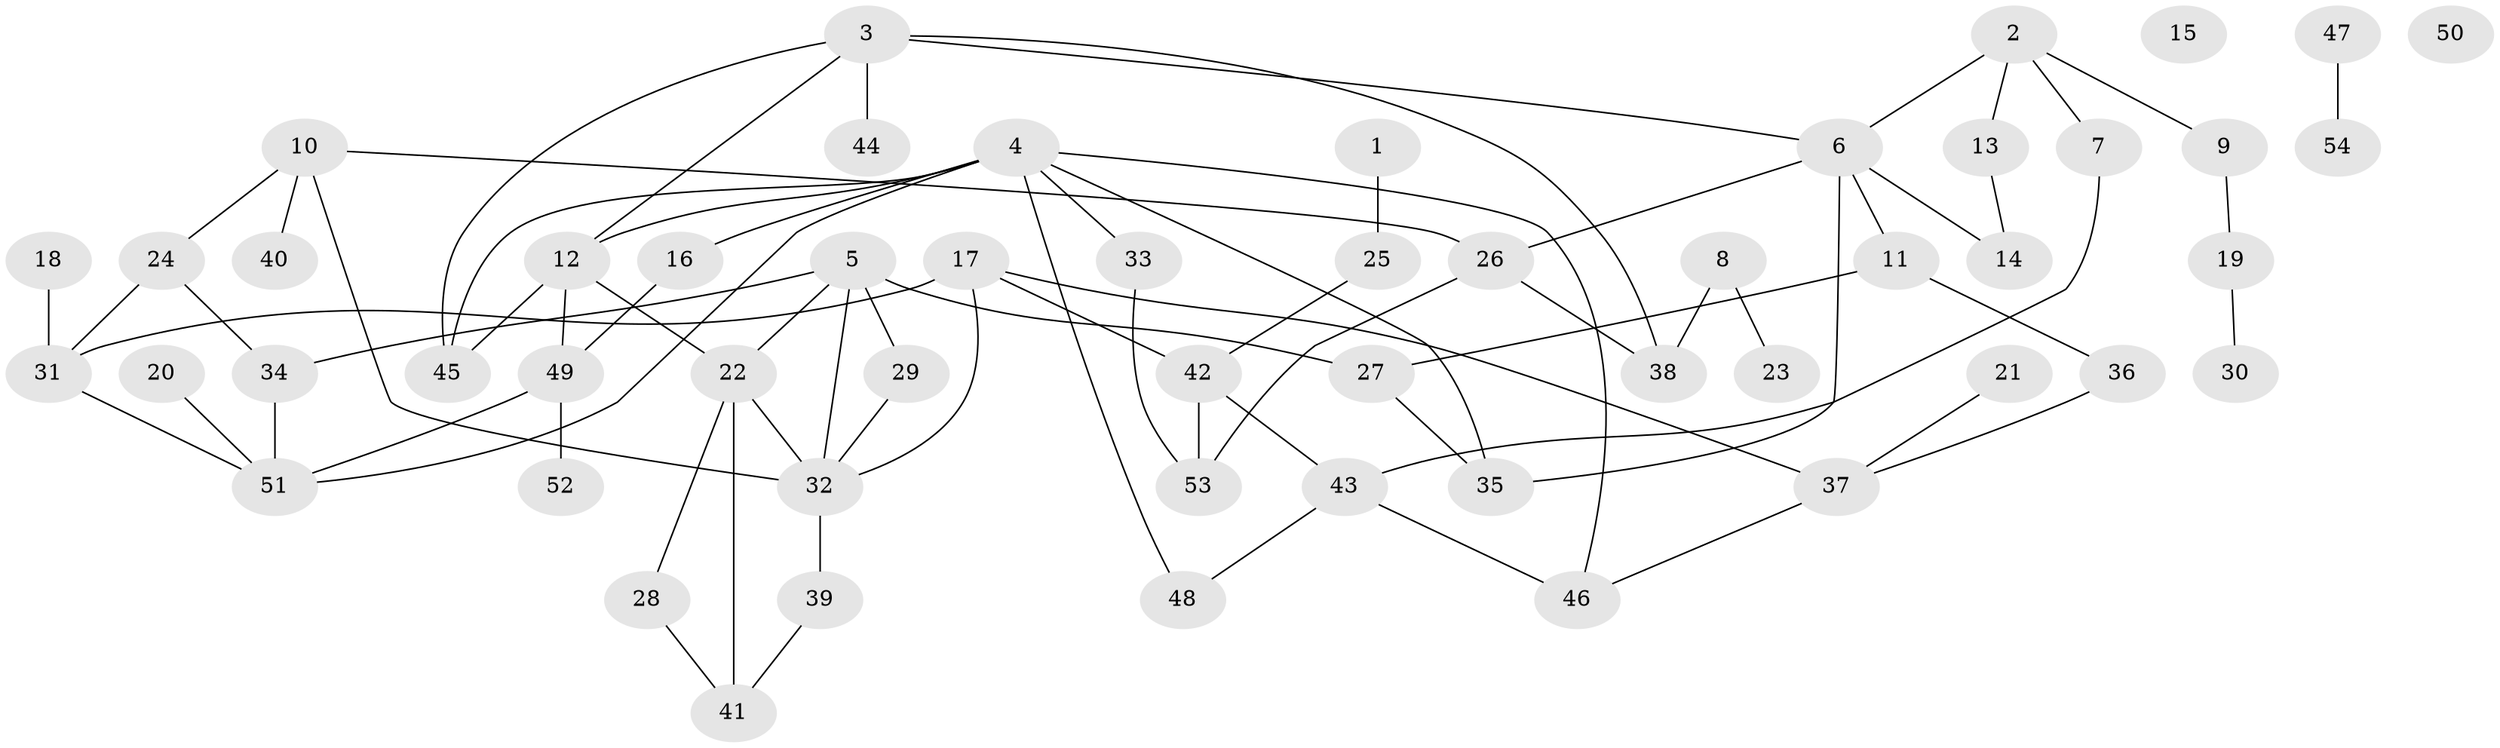 // coarse degree distribution, {4: 0.25806451612903225, 11: 0.03225806451612903, 3: 0.1935483870967742, 5: 0.06451612903225806, 2: 0.16129032258064516, 1: 0.2903225806451613}
// Generated by graph-tools (version 1.1) at 2025/47/03/04/25 22:47:59]
// undirected, 54 vertices, 75 edges
graph export_dot {
  node [color=gray90,style=filled];
  1;
  2;
  3;
  4;
  5;
  6;
  7;
  8;
  9;
  10;
  11;
  12;
  13;
  14;
  15;
  16;
  17;
  18;
  19;
  20;
  21;
  22;
  23;
  24;
  25;
  26;
  27;
  28;
  29;
  30;
  31;
  32;
  33;
  34;
  35;
  36;
  37;
  38;
  39;
  40;
  41;
  42;
  43;
  44;
  45;
  46;
  47;
  48;
  49;
  50;
  51;
  52;
  53;
  54;
  1 -- 25;
  2 -- 6;
  2 -- 7;
  2 -- 9;
  2 -- 13;
  3 -- 6;
  3 -- 12;
  3 -- 38;
  3 -- 44;
  3 -- 45;
  4 -- 12;
  4 -- 16;
  4 -- 33;
  4 -- 35;
  4 -- 45;
  4 -- 46;
  4 -- 48;
  4 -- 51;
  5 -- 22;
  5 -- 27;
  5 -- 29;
  5 -- 32;
  5 -- 34;
  6 -- 11;
  6 -- 14;
  6 -- 26;
  6 -- 35;
  7 -- 43;
  8 -- 23;
  8 -- 38;
  9 -- 19;
  10 -- 24;
  10 -- 26;
  10 -- 32;
  10 -- 40;
  11 -- 27;
  11 -- 36;
  12 -- 22;
  12 -- 45;
  12 -- 49;
  13 -- 14;
  16 -- 49;
  17 -- 31;
  17 -- 32;
  17 -- 37;
  17 -- 42;
  18 -- 31;
  19 -- 30;
  20 -- 51;
  21 -- 37;
  22 -- 28;
  22 -- 32;
  22 -- 41;
  24 -- 31;
  24 -- 34;
  25 -- 42;
  26 -- 38;
  26 -- 53;
  27 -- 35;
  28 -- 41;
  29 -- 32;
  31 -- 51;
  32 -- 39;
  33 -- 53;
  34 -- 51;
  36 -- 37;
  37 -- 46;
  39 -- 41;
  42 -- 43;
  42 -- 53;
  43 -- 46;
  43 -- 48;
  47 -- 54;
  49 -- 51;
  49 -- 52;
}
